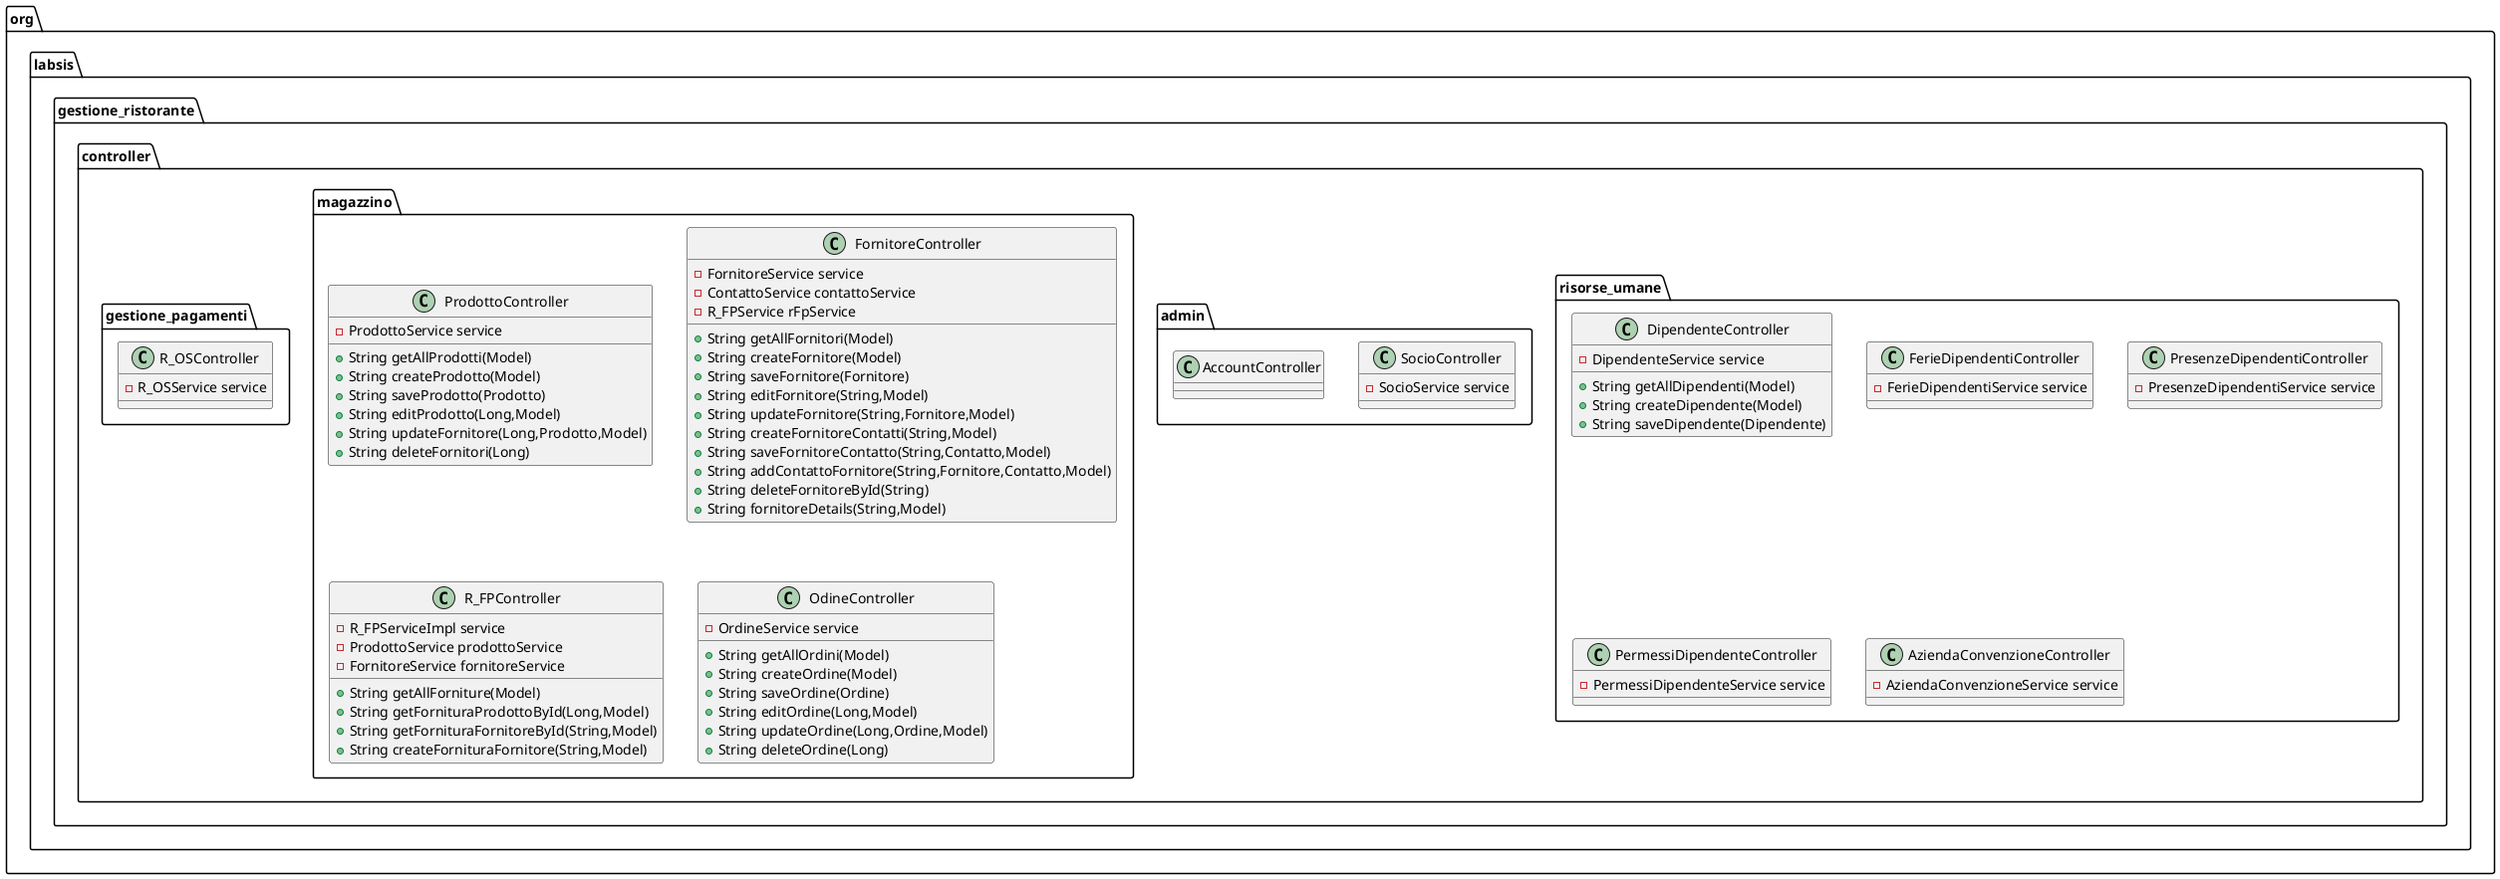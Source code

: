 @startuml
class org.labsis.gestione_ristorante.controller.risorse_umane.DipendenteController {
- DipendenteService service
+ String getAllDipendenti(Model)
+ String createDipendente(Model)
+ String saveDipendente(Dipendente)
}
class org.labsis.gestione_ristorante.controller.risorse_umane.FerieDipendentiController {
- FerieDipendentiService service
}
class org.labsis.gestione_ristorante.controller.admin.SocioController {
- SocioService service
}
class org.labsis.gestione_ristorante.controller.risorse_umane.PresenzeDipendentiController {
- PresenzeDipendentiService service
}
class org.labsis.gestione_ristorante.controller.magazzino.ProdottoController {
- ProdottoService service
+ String getAllProdotti(Model)
+ String createProdotto(Model)
+ String saveProdotto(Prodotto)
+ String editProdotto(Long,Model)
+ String updateFornitore(Long,Prodotto,Model)
+ String deleteFornitori(Long)
}
class org.labsis.gestione_ristorante.controller.risorse_umane.PermessiDipendenteController {
- PermessiDipendenteService service
}
class org.labsis.gestione_ristorante.controller.gestione_pagamenti.R_OSController {
- R_OSService service
}
class org.labsis.gestione_ristorante.controller.risorse_umane.AziendaConvenzioneController {
- AziendaConvenzioneService service
}
class org.labsis.gestione_ristorante.controller.magazzino.FornitoreController {
- FornitoreService service
- ContattoService contattoService
- R_FPService rFpService
+ String getAllFornitori(Model)
+ String createFornitore(Model)
+ String saveFornitore(Fornitore)
+ String editFornitore(String,Model)
+ String updateFornitore(String,Fornitore,Model)
+ String createFornitoreContatti(String,Model)
+ String saveFornitoreContatto(String,Contatto,Model)
+ String addContattoFornitore(String,Fornitore,Contatto,Model)
+ String deleteFornitoreById(String)
+ String fornitoreDetails(String,Model)
}
class org.labsis.gestione_ristorante.controller.admin.AccountController {
}
class org.labsis.gestione_ristorante.controller.magazzino.R_FPController {
- R_FPServiceImpl service
- ProdottoService prodottoService
- FornitoreService fornitoreService
+ String getAllForniture(Model)
+ String getFornituraProdottoById(Long,Model)
+ String getFornituraFornitoreById(String,Model)
+ String createFornituraFornitore(String,Model)
}
class org.labsis.gestione_ristorante.controller.magazzino.OdineController {
- OrdineService service
+ String getAllOrdini(Model)
+ String createOrdine(Model)
+ String saveOrdine(Ordine)
+ String editOrdine(Long,Model)
+ String updateOrdine(Long,Ordine,Model)
+ String deleteOrdine(Long)
}
@enduml